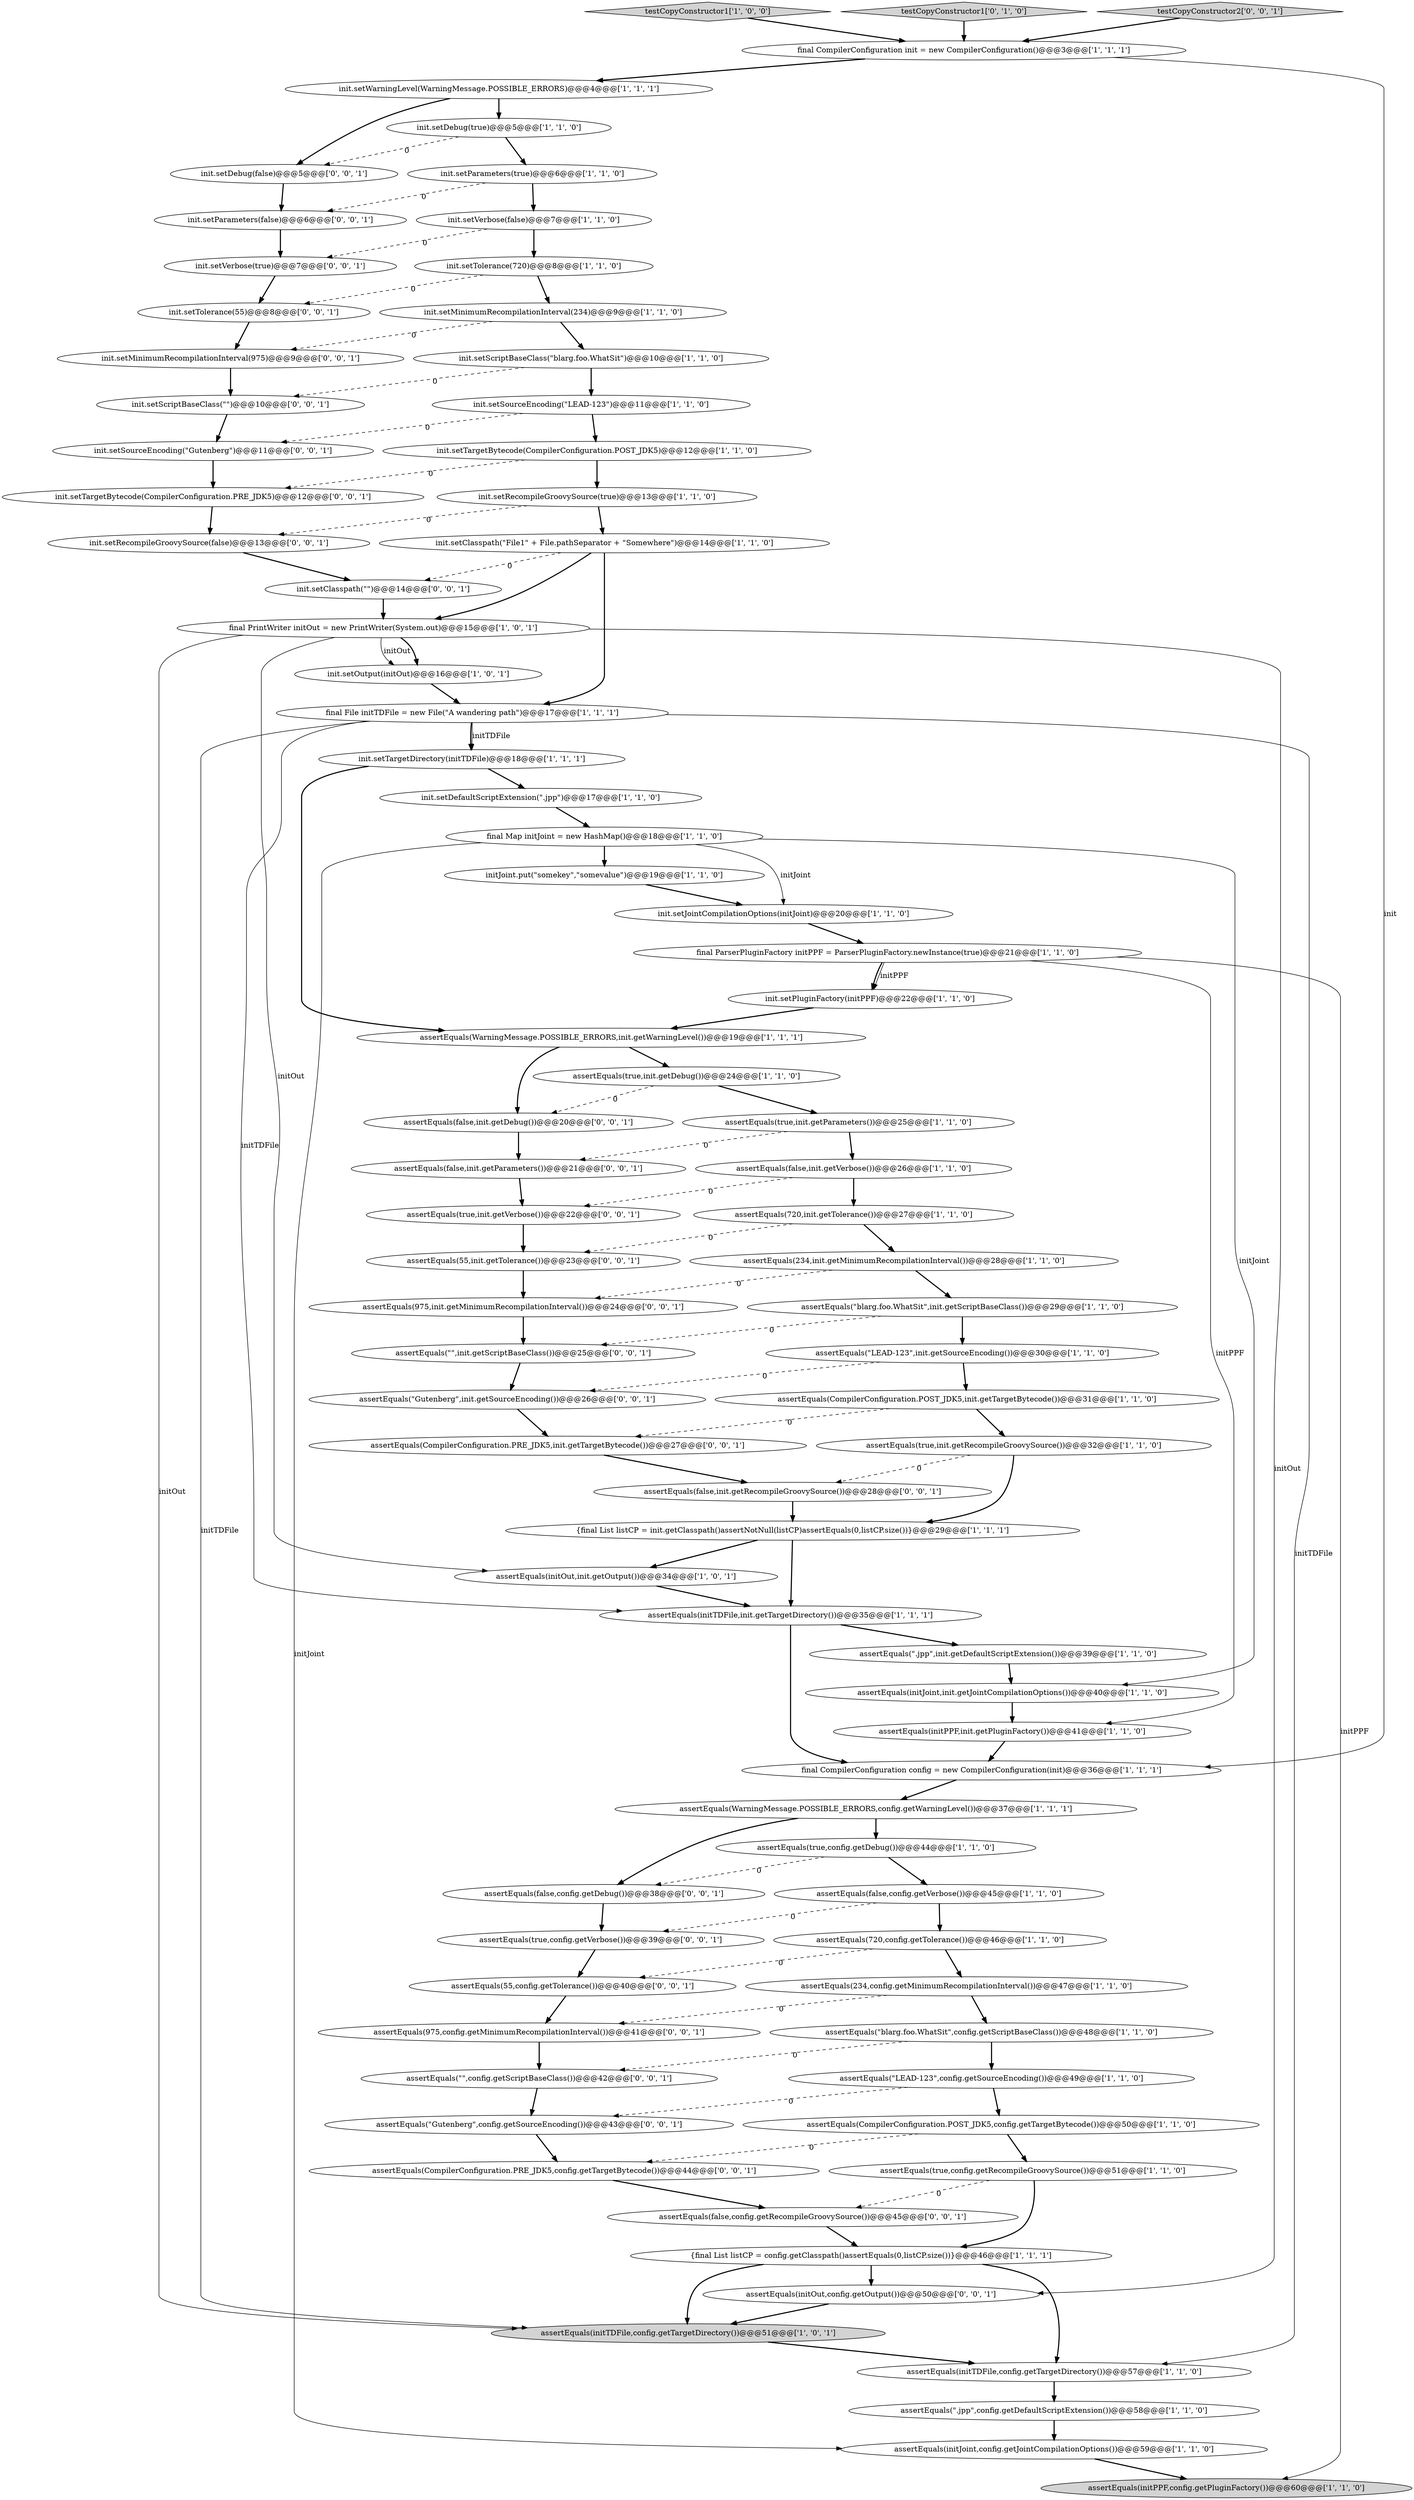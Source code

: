 digraph {
45 [style = filled, label = "init.setSourceEncoding(\"LEAD-123\")@@@11@@@['1', '1', '0']", fillcolor = white, shape = ellipse image = "AAA0AAABBB1BBB"];
67 [style = filled, label = "init.setClasspath(\"\")@@@14@@@['0', '0', '1']", fillcolor = white, shape = ellipse image = "AAA0AAABBB3BBB"];
10 [style = filled, label = "assertEquals(CompilerConfiguration.POST_JDK5,config.getTargetBytecode())@@@50@@@['1', '1', '0']", fillcolor = white, shape = ellipse image = "AAA0AAABBB1BBB"];
65 [style = filled, label = "init.setRecompileGroovySource(false)@@@13@@@['0', '0', '1']", fillcolor = white, shape = ellipse image = "AAA0AAABBB3BBB"];
51 [style = filled, label = "assertEquals(false,config.getVerbose())@@@45@@@['1', '1', '0']", fillcolor = white, shape = ellipse image = "AAA0AAABBB1BBB"];
4 [style = filled, label = "init.setClasspath(\"File1\" + File.pathSeparator + \"Somewhere\")@@@14@@@['1', '1', '0']", fillcolor = white, shape = ellipse image = "AAA0AAABBB1BBB"];
64 [style = filled, label = "assertEquals(false,config.getDebug())@@@38@@@['0', '0', '1']", fillcolor = white, shape = ellipse image = "AAA0AAABBB3BBB"];
77 [style = filled, label = "init.setTargetBytecode(CompilerConfiguration.PRE_JDK5)@@@12@@@['0', '0', '1']", fillcolor = white, shape = ellipse image = "AAA0AAABBB3BBB"];
76 [style = filled, label = "init.setTolerance(55)@@@8@@@['0', '0', '1']", fillcolor = white, shape = ellipse image = "AAA0AAABBB3BBB"];
54 [style = filled, label = "assertEquals(true,config.getDebug())@@@44@@@['1', '1', '0']", fillcolor = white, shape = ellipse image = "AAA0AAABBB1BBB"];
19 [style = filled, label = "assertEquals(\"blarg.foo.WhatSit\",init.getScriptBaseClass())@@@29@@@['1', '1', '0']", fillcolor = white, shape = ellipse image = "AAA0AAABBB1BBB"];
78 [style = filled, label = "assertEquals(false,init.getRecompileGroovySource())@@@28@@@['0', '0', '1']", fillcolor = white, shape = ellipse image = "AAA0AAABBB3BBB"];
1 [style = filled, label = "assertEquals(initPPF,init.getPluginFactory())@@@41@@@['1', '1', '0']", fillcolor = white, shape = ellipse image = "AAA0AAABBB1BBB"];
62 [style = filled, label = "assertEquals(975,init.getMinimumRecompilationInterval())@@@24@@@['0', '0', '1']", fillcolor = white, shape = ellipse image = "AAA0AAABBB3BBB"];
70 [style = filled, label = "init.setMinimumRecompilationInterval(975)@@@9@@@['0', '0', '1']", fillcolor = white, shape = ellipse image = "AAA0AAABBB3BBB"];
38 [style = filled, label = "assertEquals(true,init.getRecompileGroovySource())@@@32@@@['1', '1', '0']", fillcolor = white, shape = ellipse image = "AAA0AAABBB1BBB"];
18 [style = filled, label = "init.setPluginFactory(initPPF)@@@22@@@['1', '1', '0']", fillcolor = white, shape = ellipse image = "AAA0AAABBB1BBB"];
23 [style = filled, label = "testCopyConstructor1['1', '0', '0']", fillcolor = lightgray, shape = diamond image = "AAA0AAABBB1BBB"];
52 [style = filled, label = "assertEquals(true,config.getRecompileGroovySource())@@@51@@@['1', '1', '0']", fillcolor = white, shape = ellipse image = "AAA0AAABBB1BBB"];
39 [style = filled, label = "init.setDebug(true)@@@5@@@['1', '1', '0']", fillcolor = white, shape = ellipse image = "AAA0AAABBB1BBB"];
31 [style = filled, label = "assertEquals(\".jpp\",init.getDefaultScriptExtension())@@@39@@@['1', '1', '0']", fillcolor = white, shape = ellipse image = "AAA0AAABBB1BBB"];
17 [style = filled, label = "assertEquals(initTDFile,init.getTargetDirectory())@@@35@@@['1', '1', '1']", fillcolor = white, shape = ellipse image = "AAA0AAABBB1BBB"];
60 [style = filled, label = "assertEquals(true,config.getVerbose())@@@39@@@['0', '0', '1']", fillcolor = white, shape = ellipse image = "AAA0AAABBB3BBB"];
55 [style = filled, label = "testCopyConstructor1['0', '1', '0']", fillcolor = lightgray, shape = diamond image = "AAA0AAABBB2BBB"];
57 [style = filled, label = "assertEquals(\"Gutenberg\",config.getSourceEncoding())@@@43@@@['0', '0', '1']", fillcolor = white, shape = ellipse image = "AAA0AAABBB3BBB"];
84 [style = filled, label = "init.setParameters(false)@@@6@@@['0', '0', '1']", fillcolor = white, shape = ellipse image = "AAA0AAABBB3BBB"];
14 [style = filled, label = "assertEquals(initTDFile,config.getTargetDirectory())@@@51@@@['1', '0', '1']", fillcolor = lightgray, shape = ellipse image = "AAA0AAABBB1BBB"];
47 [style = filled, label = "assertEquals(\"blarg.foo.WhatSit\",config.getScriptBaseClass())@@@48@@@['1', '1', '0']", fillcolor = white, shape = ellipse image = "AAA0AAABBB1BBB"];
63 [style = filled, label = "assertEquals(55,config.getTolerance())@@@40@@@['0', '0', '1']", fillcolor = white, shape = ellipse image = "AAA0AAABBB3BBB"];
27 [style = filled, label = "init.setVerbose(false)@@@7@@@['1', '1', '0']", fillcolor = white, shape = ellipse image = "AAA0AAABBB1BBB"];
37 [style = filled, label = "init.setWarningLevel(WarningMessage.POSSIBLE_ERRORS)@@@4@@@['1', '1', '1']", fillcolor = white, shape = ellipse image = "AAA0AAABBB1BBB"];
58 [style = filled, label = "assertEquals(true,init.getVerbose())@@@22@@@['0', '0', '1']", fillcolor = white, shape = ellipse image = "AAA0AAABBB3BBB"];
36 [style = filled, label = "init.setParameters(true)@@@6@@@['1', '1', '0']", fillcolor = white, shape = ellipse image = "AAA0AAABBB1BBB"];
49 [style = filled, label = "final File initTDFile = new File(\"A wandering path\")@@@17@@@['1', '1', '1']", fillcolor = white, shape = ellipse image = "AAA0AAABBB1BBB"];
20 [style = filled, label = "init.setOutput(initOut)@@@16@@@['1', '0', '1']", fillcolor = white, shape = ellipse image = "AAA0AAABBB1BBB"];
34 [style = filled, label = "assertEquals(234,init.getMinimumRecompilationInterval())@@@28@@@['1', '1', '0']", fillcolor = white, shape = ellipse image = "AAA0AAABBB1BBB"];
50 [style = filled, label = "assertEquals(initOut,init.getOutput())@@@34@@@['1', '0', '1']", fillcolor = white, shape = ellipse image = "AAA0AAABBB1BBB"];
61 [style = filled, label = "assertEquals(CompilerConfiguration.PRE_JDK5,config.getTargetBytecode())@@@44@@@['0', '0', '1']", fillcolor = white, shape = ellipse image = "AAA0AAABBB3BBB"];
56 [style = filled, label = "assertEquals(55,init.getTolerance())@@@23@@@['0', '0', '1']", fillcolor = white, shape = ellipse image = "AAA0AAABBB3BBB"];
41 [style = filled, label = "assertEquals(initJoint,config.getJointCompilationOptions())@@@59@@@['1', '1', '0']", fillcolor = white, shape = ellipse image = "AAA0AAABBB1BBB"];
2 [style = filled, label = "assertEquals(WarningMessage.POSSIBLE_ERRORS,init.getWarningLevel())@@@19@@@['1', '1', '1']", fillcolor = white, shape = ellipse image = "AAA0AAABBB1BBB"];
81 [style = filled, label = "assertEquals(false,init.getDebug())@@@20@@@['0', '0', '1']", fillcolor = white, shape = ellipse image = "AAA0AAABBB3BBB"];
72 [style = filled, label = "testCopyConstructor2['0', '0', '1']", fillcolor = lightgray, shape = diamond image = "AAA0AAABBB3BBB"];
15 [style = filled, label = "init.setJointCompilationOptions(initJoint)@@@20@@@['1', '1', '0']", fillcolor = white, shape = ellipse image = "AAA0AAABBB1BBB"];
59 [style = filled, label = "assertEquals(initOut,config.getOutput())@@@50@@@['0', '0', '1']", fillcolor = white, shape = ellipse image = "AAA0AAABBB3BBB"];
48 [style = filled, label = "final ParserPluginFactory initPPF = ParserPluginFactory.newInstance(true)@@@21@@@['1', '1', '0']", fillcolor = white, shape = ellipse image = "AAA0AAABBB1BBB"];
25 [style = filled, label = "init.setTargetDirectory(initTDFile)@@@18@@@['1', '1', '1']", fillcolor = white, shape = ellipse image = "AAA0AAABBB1BBB"];
82 [style = filled, label = "assertEquals(\"\",init.getScriptBaseClass())@@@25@@@['0', '0', '1']", fillcolor = white, shape = ellipse image = "AAA0AAABBB3BBB"];
69 [style = filled, label = "assertEquals(\"\",config.getScriptBaseClass())@@@42@@@['0', '0', '1']", fillcolor = white, shape = ellipse image = "AAA0AAABBB3BBB"];
28 [style = filled, label = "assertEquals(WarningMessage.POSSIBLE_ERRORS,config.getWarningLevel())@@@37@@@['1', '1', '1']", fillcolor = white, shape = ellipse image = "AAA0AAABBB1BBB"];
83 [style = filled, label = "init.setScriptBaseClass(\"\")@@@10@@@['0', '0', '1']", fillcolor = white, shape = ellipse image = "AAA0AAABBB3BBB"];
0 [style = filled, label = "init.setDefaultScriptExtension(\".jpp\")@@@17@@@['1', '1', '0']", fillcolor = white, shape = ellipse image = "AAA0AAABBB1BBB"];
75 [style = filled, label = "assertEquals(975,config.getMinimumRecompilationInterval())@@@41@@@['0', '0', '1']", fillcolor = white, shape = ellipse image = "AAA0AAABBB3BBB"];
9 [style = filled, label = "assertEquals(\".jpp\",config.getDefaultScriptExtension())@@@58@@@['1', '1', '0']", fillcolor = white, shape = ellipse image = "AAA0AAABBB1BBB"];
53 [style = filled, label = "final Map initJoint = new HashMap()@@@18@@@['1', '1', '0']", fillcolor = white, shape = ellipse image = "AAA0AAABBB1BBB"];
3 [style = filled, label = "assertEquals(720,init.getTolerance())@@@27@@@['1', '1', '0']", fillcolor = white, shape = ellipse image = "AAA0AAABBB1BBB"];
73 [style = filled, label = "assertEquals(false,init.getParameters())@@@21@@@['0', '0', '1']", fillcolor = white, shape = ellipse image = "AAA0AAABBB3BBB"];
40 [style = filled, label = "init.setScriptBaseClass(\"blarg.foo.WhatSit\")@@@10@@@['1', '1', '0']", fillcolor = white, shape = ellipse image = "AAA0AAABBB1BBB"];
43 [style = filled, label = "initJoint.put(\"somekey\",\"somevalue\")@@@19@@@['1', '1', '0']", fillcolor = white, shape = ellipse image = "AAA0AAABBB1BBB"];
32 [style = filled, label = "assertEquals(\"LEAD-123\",config.getSourceEncoding())@@@49@@@['1', '1', '0']", fillcolor = white, shape = ellipse image = "AAA0AAABBB1BBB"];
16 [style = filled, label = "init.setRecompileGroovySource(true)@@@13@@@['1', '1', '0']", fillcolor = white, shape = ellipse image = "AAA0AAABBB1BBB"];
42 [style = filled, label = "assertEquals(initTDFile,config.getTargetDirectory())@@@57@@@['1', '1', '0']", fillcolor = white, shape = ellipse image = "AAA0AAABBB1BBB"];
8 [style = filled, label = "init.setTolerance(720)@@@8@@@['1', '1', '0']", fillcolor = white, shape = ellipse image = "AAA0AAABBB1BBB"];
74 [style = filled, label = "init.setDebug(false)@@@5@@@['0', '0', '1']", fillcolor = white, shape = ellipse image = "AAA0AAABBB3BBB"];
22 [style = filled, label = "assertEquals(720,config.getTolerance())@@@46@@@['1', '1', '0']", fillcolor = white, shape = ellipse image = "AAA0AAABBB1BBB"];
68 [style = filled, label = "assertEquals(\"Gutenberg\",init.getSourceEncoding())@@@26@@@['0', '0', '1']", fillcolor = white, shape = ellipse image = "AAA0AAABBB3BBB"];
12 [style = filled, label = "final PrintWriter initOut = new PrintWriter(System.out)@@@15@@@['1', '0', '1']", fillcolor = white, shape = ellipse image = "AAA0AAABBB1BBB"];
79 [style = filled, label = "assertEquals(false,config.getRecompileGroovySource())@@@45@@@['0', '0', '1']", fillcolor = white, shape = ellipse image = "AAA0AAABBB3BBB"];
11 [style = filled, label = "{final List listCP = init.getClasspath()assertNotNull(listCP)assertEquals(0,listCP.size())}@@@29@@@['1', '1', '1']", fillcolor = white, shape = ellipse image = "AAA0AAABBB1BBB"];
6 [style = filled, label = "final CompilerConfiguration init = new CompilerConfiguration()@@@3@@@['1', '1', '1']", fillcolor = white, shape = ellipse image = "AAA0AAABBB1BBB"];
29 [style = filled, label = "{final List listCP = config.getClasspath()assertEquals(0,listCP.size())}@@@46@@@['1', '1', '1']", fillcolor = white, shape = ellipse image = "AAA0AAABBB1BBB"];
35 [style = filled, label = "init.setMinimumRecompilationInterval(234)@@@9@@@['1', '1', '0']", fillcolor = white, shape = ellipse image = "AAA0AAABBB1BBB"];
66 [style = filled, label = "init.setSourceEncoding(\"Gutenberg\")@@@11@@@['0', '0', '1']", fillcolor = white, shape = ellipse image = "AAA0AAABBB3BBB"];
5 [style = filled, label = "assertEquals(\"LEAD-123\",init.getSourceEncoding())@@@30@@@['1', '1', '0']", fillcolor = white, shape = ellipse image = "AAA0AAABBB1BBB"];
80 [style = filled, label = "init.setVerbose(true)@@@7@@@['0', '0', '1']", fillcolor = white, shape = ellipse image = "AAA0AAABBB3BBB"];
21 [style = filled, label = "assertEquals(initJoint,init.getJointCompilationOptions())@@@40@@@['1', '1', '0']", fillcolor = white, shape = ellipse image = "AAA0AAABBB1BBB"];
30 [style = filled, label = "assertEquals(false,init.getVerbose())@@@26@@@['1', '1', '0']", fillcolor = white, shape = ellipse image = "AAA0AAABBB1BBB"];
26 [style = filled, label = "assertEquals(234,config.getMinimumRecompilationInterval())@@@47@@@['1', '1', '0']", fillcolor = white, shape = ellipse image = "AAA0AAABBB1BBB"];
71 [style = filled, label = "assertEquals(CompilerConfiguration.PRE_JDK5,init.getTargetBytecode())@@@27@@@['0', '0', '1']", fillcolor = white, shape = ellipse image = "AAA0AAABBB3BBB"];
7 [style = filled, label = "assertEquals(true,init.getDebug())@@@24@@@['1', '1', '0']", fillcolor = white, shape = ellipse image = "AAA0AAABBB1BBB"];
13 [style = filled, label = "assertEquals(initPPF,config.getPluginFactory())@@@60@@@['1', '1', '0']", fillcolor = lightgray, shape = ellipse image = "AAA0AAABBB1BBB"];
44 [style = filled, label = "final CompilerConfiguration config = new CompilerConfiguration(init)@@@36@@@['1', '1', '1']", fillcolor = white, shape = ellipse image = "AAA0AAABBB1BBB"];
33 [style = filled, label = "assertEquals(true,init.getParameters())@@@25@@@['1', '1', '0']", fillcolor = white, shape = ellipse image = "AAA0AAABBB1BBB"];
24 [style = filled, label = "init.setTargetBytecode(CompilerConfiguration.POST_JDK5)@@@12@@@['1', '1', '0']", fillcolor = white, shape = ellipse image = "AAA0AAABBB1BBB"];
46 [style = filled, label = "assertEquals(CompilerConfiguration.POST_JDK5,init.getTargetBytecode())@@@31@@@['1', '1', '0']", fillcolor = white, shape = ellipse image = "AAA0AAABBB1BBB"];
6->44 [style = solid, label="init"];
29->59 [style = bold, label=""];
65->67 [style = bold, label=""];
73->58 [style = bold, label=""];
81->73 [style = bold, label=""];
42->9 [style = bold, label=""];
49->42 [style = solid, label="initTDFile"];
31->21 [style = bold, label=""];
45->24 [style = bold, label=""];
26->75 [style = dashed, label="0"];
3->34 [style = bold, label=""];
53->15 [style = solid, label="initJoint"];
0->53 [style = bold, label=""];
19->5 [style = bold, label=""];
82->68 [style = bold, label=""];
47->69 [style = dashed, label="0"];
21->1 [style = bold, label=""];
29->14 [style = bold, label=""];
60->63 [style = bold, label=""];
63->75 [style = bold, label=""];
19->82 [style = dashed, label="0"];
17->44 [style = bold, label=""];
48->18 [style = bold, label=""];
64->60 [style = bold, label=""];
41->13 [style = bold, label=""];
33->73 [style = dashed, label="0"];
70->83 [style = bold, label=""];
51->60 [style = dashed, label="0"];
79->29 [style = bold, label=""];
53->21 [style = solid, label="initJoint"];
46->38 [style = bold, label=""];
83->66 [style = bold, label=""];
10->61 [style = dashed, label="0"];
1->44 [style = bold, label=""];
57->61 [style = bold, label=""];
34->19 [style = bold, label=""];
38->11 [style = bold, label=""];
62->82 [style = bold, label=""];
12->20 [style = solid, label="initOut"];
26->47 [style = bold, label=""];
28->54 [style = bold, label=""];
56->62 [style = bold, label=""];
3->56 [style = dashed, label="0"];
75->69 [style = bold, label=""];
32->10 [style = bold, label=""];
25->2 [style = bold, label=""];
58->56 [style = bold, label=""];
53->41 [style = solid, label="initJoint"];
8->76 [style = dashed, label="0"];
37->74 [style = bold, label=""];
7->33 [style = bold, label=""];
35->40 [style = bold, label=""];
49->25 [style = bold, label=""];
78->11 [style = bold, label=""];
33->30 [style = bold, label=""];
12->14 [style = solid, label="initOut"];
35->70 [style = dashed, label="0"];
11->17 [style = bold, label=""];
80->76 [style = bold, label=""];
39->74 [style = dashed, label="0"];
53->43 [style = bold, label=""];
49->14 [style = solid, label="initTDFile"];
77->65 [style = bold, label=""];
5->68 [style = dashed, label="0"];
27->8 [style = bold, label=""];
48->1 [style = solid, label="initPPF"];
71->78 [style = bold, label=""];
25->0 [style = bold, label=""];
22->26 [style = bold, label=""];
46->71 [style = dashed, label="0"];
48->18 [style = solid, label="initPPF"];
27->80 [style = dashed, label="0"];
50->17 [style = bold, label=""];
74->84 [style = bold, label=""];
4->67 [style = dashed, label="0"];
14->42 [style = bold, label=""];
84->80 [style = bold, label=""];
12->20 [style = bold, label=""];
67->12 [style = bold, label=""];
24->77 [style = dashed, label="0"];
36->84 [style = dashed, label="0"];
49->25 [style = solid, label="initTDFile"];
8->35 [style = bold, label=""];
38->78 [style = dashed, label="0"];
49->17 [style = solid, label="initTDFile"];
6->37 [style = bold, label=""];
32->57 [style = dashed, label="0"];
40->83 [style = dashed, label="0"];
47->32 [style = bold, label=""];
28->64 [style = bold, label=""];
30->3 [style = bold, label=""];
29->42 [style = bold, label=""];
23->6 [style = bold, label=""];
76->70 [style = bold, label=""];
15->48 [style = bold, label=""];
4->12 [style = bold, label=""];
11->50 [style = bold, label=""];
20->49 [style = bold, label=""];
55->6 [style = bold, label=""];
16->4 [style = bold, label=""];
52->79 [style = dashed, label="0"];
37->39 [style = bold, label=""];
59->14 [style = bold, label=""];
54->64 [style = dashed, label="0"];
48->13 [style = solid, label="initPPF"];
54->51 [style = bold, label=""];
66->77 [style = bold, label=""];
12->50 [style = solid, label="initOut"];
17->31 [style = bold, label=""];
61->79 [style = bold, label=""];
7->81 [style = dashed, label="0"];
69->57 [style = bold, label=""];
72->6 [style = bold, label=""];
22->63 [style = dashed, label="0"];
18->2 [style = bold, label=""];
2->81 [style = bold, label=""];
10->52 [style = bold, label=""];
9->41 [style = bold, label=""];
24->16 [style = bold, label=""];
45->66 [style = dashed, label="0"];
36->27 [style = bold, label=""];
4->49 [style = bold, label=""];
43->15 [style = bold, label=""];
68->71 [style = bold, label=""];
44->28 [style = bold, label=""];
51->22 [style = bold, label=""];
30->58 [style = dashed, label="0"];
12->59 [style = solid, label="initOut"];
34->62 [style = dashed, label="0"];
52->29 [style = bold, label=""];
40->45 [style = bold, label=""];
2->7 [style = bold, label=""];
39->36 [style = bold, label=""];
5->46 [style = bold, label=""];
16->65 [style = dashed, label="0"];
}
